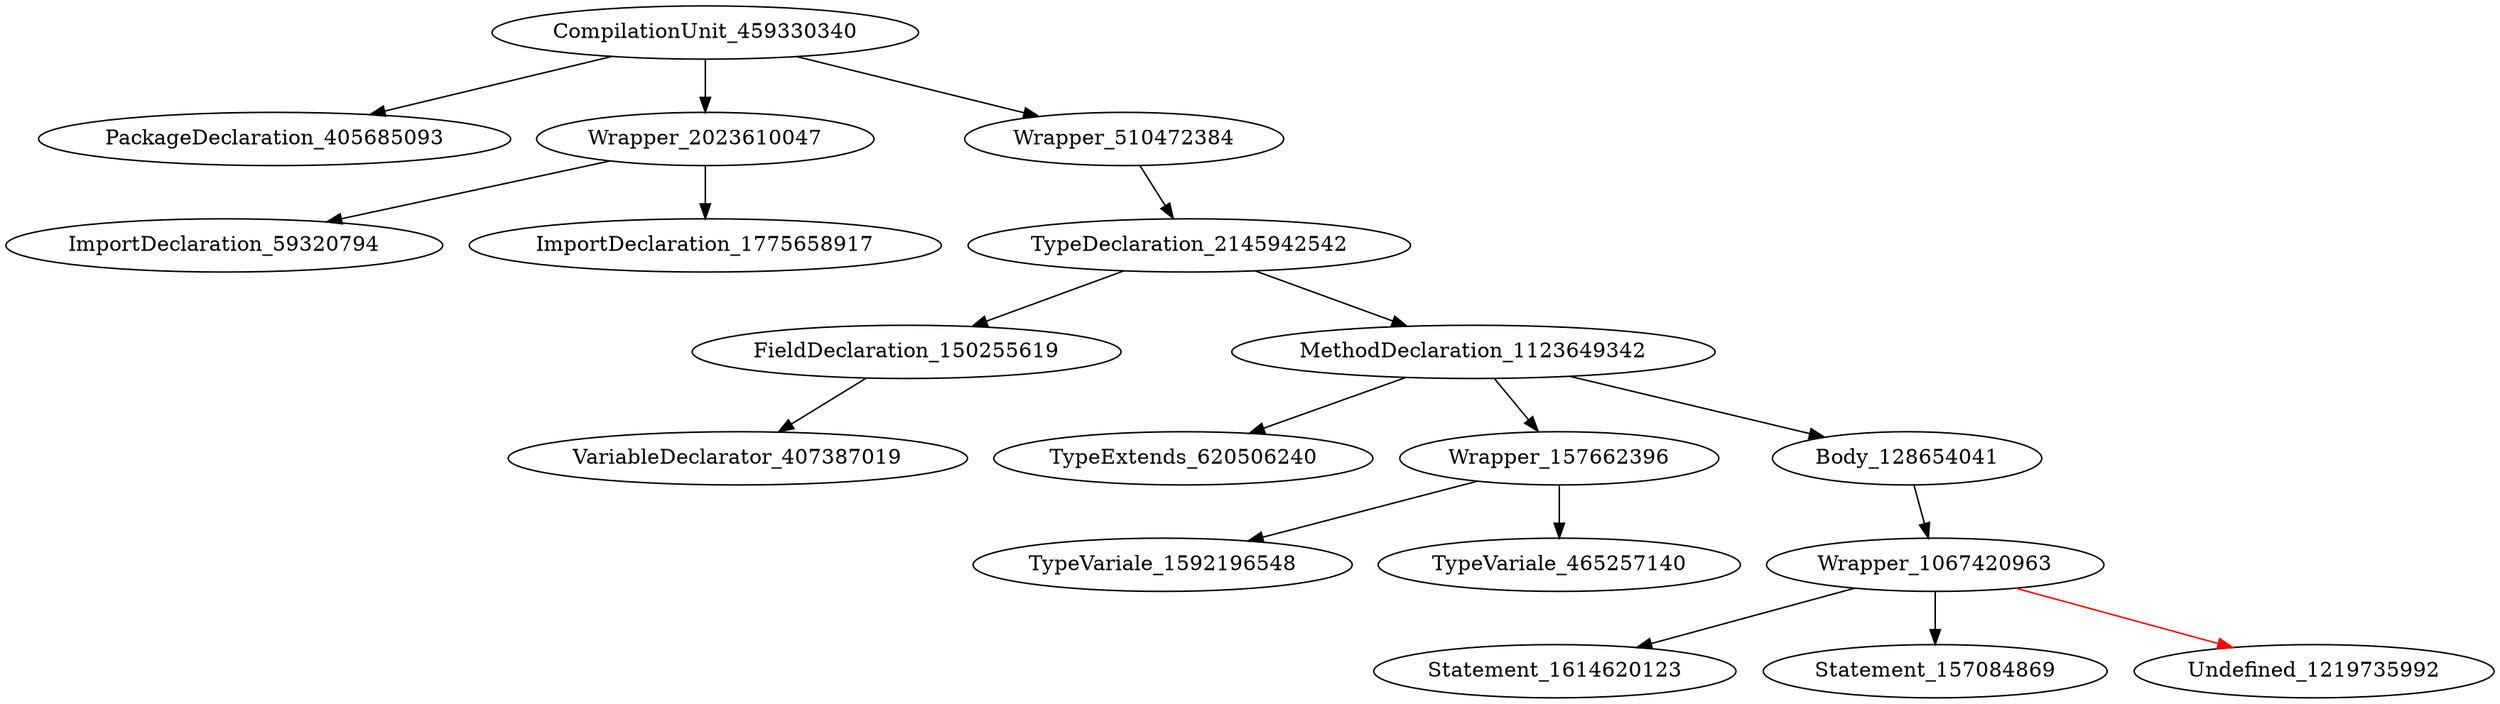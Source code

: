 digraph {
CompilationUnit_459330340 -> PackageDeclaration_405685093
CompilationUnit_459330340 -> Wrapper_2023610047
CompilationUnit_459330340 -> Wrapper_510472384
Wrapper_2023610047 -> ImportDeclaration_59320794
Wrapper_2023610047 -> ImportDeclaration_1775658917
Wrapper_510472384 -> TypeDeclaration_2145942542
TypeDeclaration_2145942542 -> FieldDeclaration_150255619
TypeDeclaration_2145942542 -> MethodDeclaration_1123649342
FieldDeclaration_150255619 -> VariableDeclarator_407387019
MethodDeclaration_1123649342 -> TypeExtends_620506240
MethodDeclaration_1123649342 -> Wrapper_157662396
MethodDeclaration_1123649342 -> Body_128654041
Wrapper_157662396 -> TypeVariale_1592196548
Wrapper_157662396 -> TypeVariale_465257140
Body_128654041 -> Wrapper_1067420963
Wrapper_1067420963 -> Statement_1614620123
Wrapper_1067420963 -> Statement_157084869
Wrapper_1067420963 -> Undefined_1219735992 [color = red] 
}